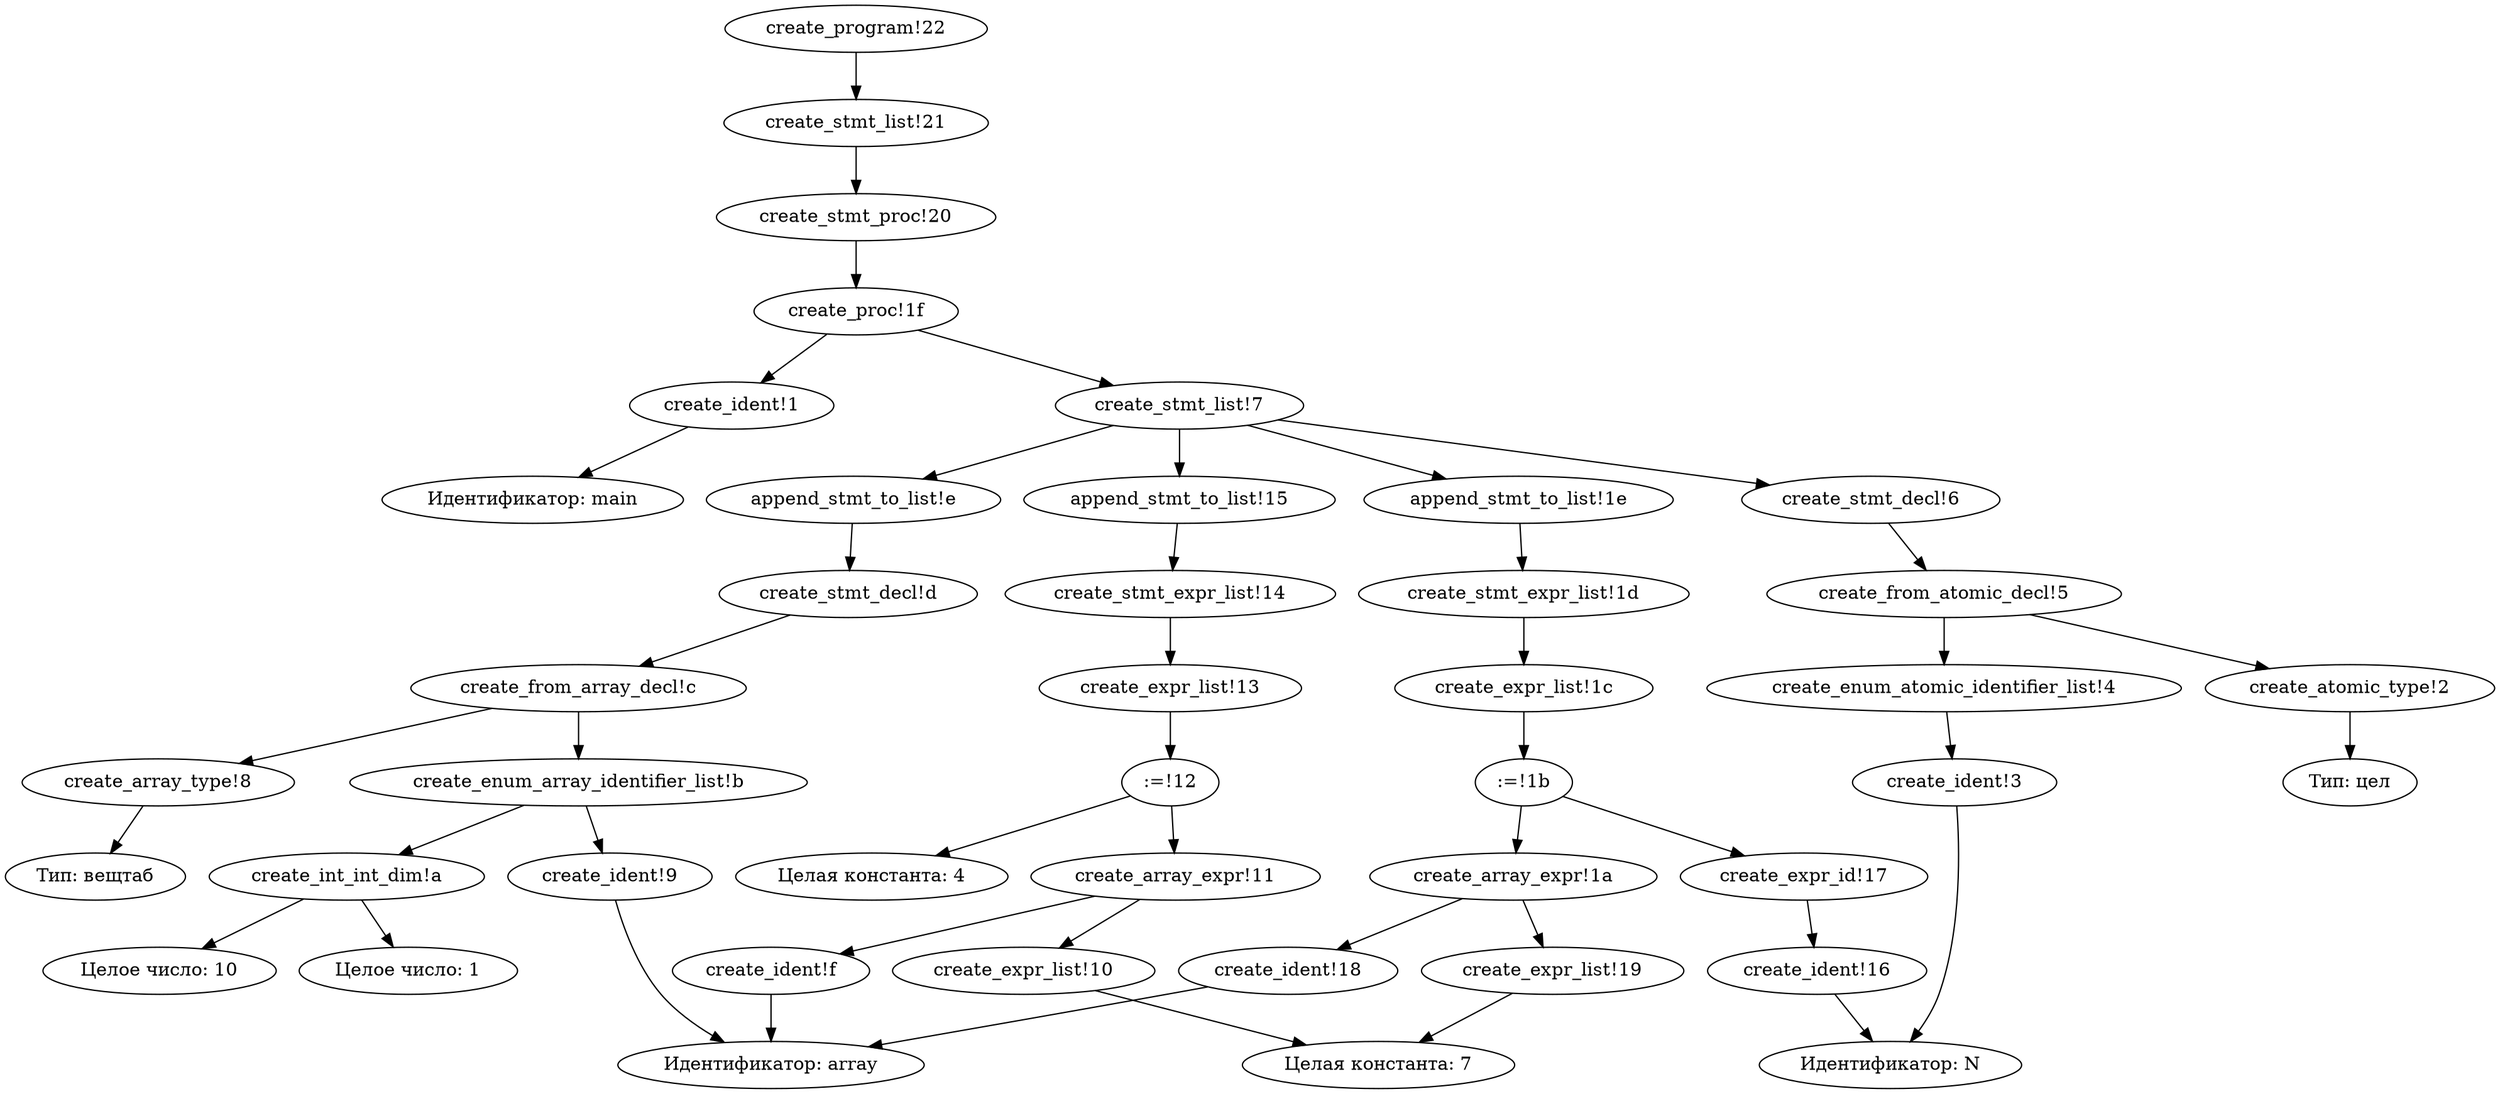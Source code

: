 digraph KumirTree {
"create_ident!1" -> "Идентификатор: main";
"create_atomic_type!2" -> "Тип: цел";
"create_ident!3" -> "Идентификатор: N";
"create_enum_atomic_identifier_list!4" -> "create_ident!3";
"create_from_atomic_decl!5" -> "create_atomic_type!2";
"create_from_atomic_decl!5" -> "create_enum_atomic_identifier_list!4";
"create_stmt_decl!6" -> "create_from_atomic_decl!5";
"create_stmt_list!7" -> "create_stmt_decl!6";
"create_array_type!8" -> "Тип: вещтаб";
"create_ident!9" -> "Идентификатор: array";
"create_int_int_dim!a" -> "Целое число: 1";
"create_int_int_dim!a" -> "Целое число: 10";
"create_enum_array_identifier_list!b" -> "create_ident!9";
"create_enum_array_identifier_list!b" -> "create_int_int_dim!a";
"create_from_array_decl!c" -> "create_array_type!8";
"create_from_array_decl!c" -> "create_enum_array_identifier_list!b";
"create_stmt_decl!d" -> "create_from_array_decl!c";
"create_stmt_list!7" -> "append_stmt_to_list!e";
"append_stmt_to_list!e" -> "create_stmt_decl!d";
"create_ident!f" -> "Идентификатор: array";
"create_expr_list!10" -> "Целая константа: 7";
"create_array_expr!11" -> "create_ident!f";
"create_array_expr!11" -> "create_expr_list!10";
":=!12" -> "create_array_expr!11";
":=!12" -> "Целая константа: 4";
"create_expr_list!13" -> ":=!12";
"create_stmt_expr_list!14" -> "create_expr_list!13";
"create_stmt_list!7" -> "append_stmt_to_list!15";
"append_stmt_to_list!15" -> "create_stmt_expr_list!14";
"create_ident!16" -> "Идентификатор: N";
"create_expr_id!17" -> "create_ident!16";
"create_ident!18" -> "Идентификатор: array";
"create_expr_list!19" -> "Целая константа: 7";
"create_array_expr!1a" -> "create_ident!18";
"create_array_expr!1a" -> "create_expr_list!19";
":=!1b" -> "create_expr_id!17";
":=!1b" -> "create_array_expr!1a";
"create_expr_list!1c" -> ":=!1b";
"create_stmt_expr_list!1d" -> "create_expr_list!1c";
"create_stmt_list!7" -> "append_stmt_to_list!1e";
"append_stmt_to_list!1e" -> "create_stmt_expr_list!1d";
"create_proc!1f" -> "create_ident!1";
"create_proc!1f" -> "create_stmt_list!7";
"create_stmt_proc!20" -> "create_proc!1f";
"create_stmt_list!21" -> "create_stmt_proc!20";
"create_program!22" -> "create_stmt_list!21";
 } 